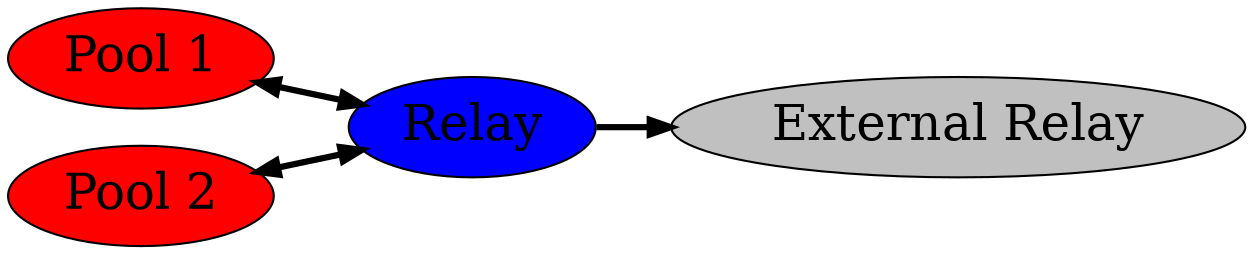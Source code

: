 strict digraph G {

    concentrate = true;
    rankdir = LR;

    node [style = filled, color = black, fillcolor = red, fontsize = 24];
    edge [penwidth = 3];

    node1  [label = "Pool 1"];
    node2  [label = "Pool 2"];
    relay  [label = "Relay"         , fillcolor = blue];
    iohk   [label = "External Relay", fillcolor = gray];

    {rank = same; node1; node2;};

    node1 -> relay; relay -> node1;
    node2 -> relay; relay -> node2;
    relay -> iohk;
}
